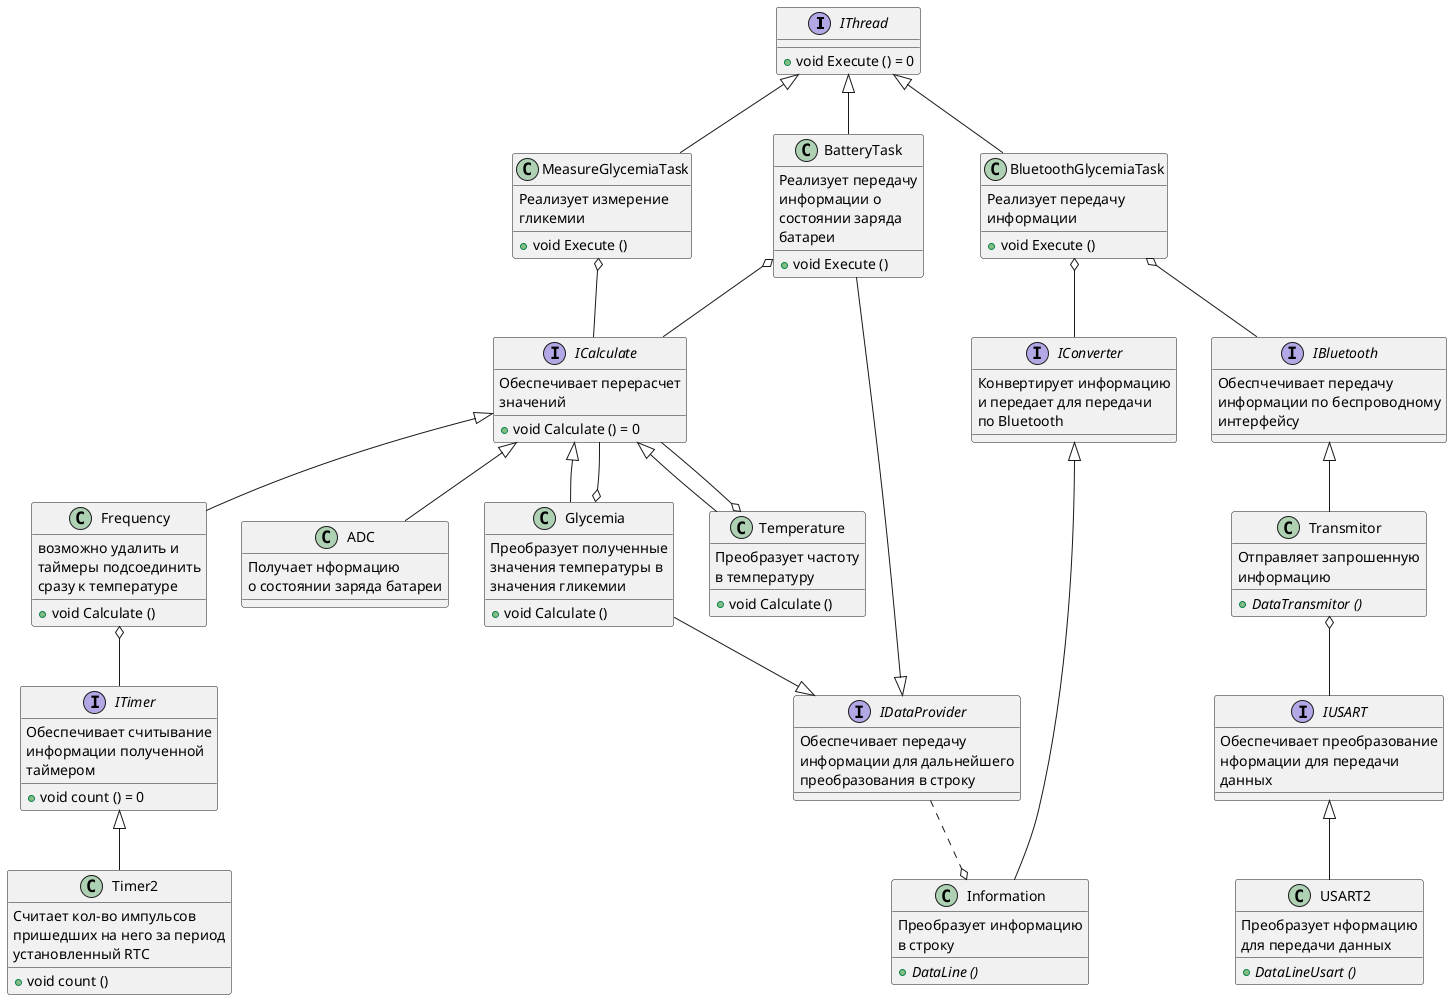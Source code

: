 @startuml main 

interface IThread
{
    + void Execute () = 0
}
class MeasureGlycemiaTask
{
    Реализует измерение
    гликемии

    + void Execute ()
}
class Glycemia
{
    Преобразует полученные
    значения температуры в
    значения гликемии

     + void Calculate ()
}

class Temperature
{
    Преобразует частоту
    в температуру

     + void Calculate ()
}

class Frequency
{
     возможно удалить и 
     таймеры подсоединить
     сразу к температуре
     
     + void Calculate ()
}

IThread <|-down- MeasureGlycemiaTask
ICalculate -up-o MeasureGlycemiaTask
ICalculate <|-- Glycemia
ICalculate --o Glycemia
Temperature -up-|> ICalculate
ICalculate --o Temperature
Frequency -up-|> ICalculate

class BluetoothGlycemiaTask
{
    Реализует передачу
    информации

     + void Execute ()
}
class USART2
{
    Преобразует нформацию
    для передачи данных
    
    + {abstract} DataLineUsart ()
}
class Transmitor
{
    Отправляет запрошенную
    информацию
    
    + {abstract} DataTransmitor ()
}
interface ICalculate
{
    Обеспечивает перерасчет
    значений

    + void Calculate () = 0
}

class Information
{
    Преобразует информацию
    в строку
    
    + {abstract} DataLine ()
}
interface IBluetooth
{
    Обеспчечивает передачу 
    информации по беспроводному
    интерфейсу
}
interface IUSART
{
    Обеспечивает преобразование 
    нформации для передачи 
    данных
}
interface IConverter
{
    Конвертирует информацию 
    и передает для передачи 
    по Bluetooth
}
interface IDataProvider
{
    Обеспечивает передачу 
    информации для дальнейшего 
    преобразования в строку
}

IThread <|-- BluetoothGlycemiaTask
BluetoothGlycemiaTask o-- IBluetooth
Transmitor -up-|> IBluetooth
IUSART -up-o Transmitor
USART2 -up-|> IUSART
Information -up-|> IConverter
IConverter -up-o BluetoothGlycemiaTask
Information o.up.IDataProvider
Glycemia --|> IDataProvider



interface ITimer
{
    Обеспечивает считывание
    информации полученной
    таймером

    + void count () = 0
}
class Timer2
{
    Считает кол-во импульсов
    пришедших на него за период 
    установленный RTC

    + void count ()
}

ITimer -up-o Frequency
Timer2 -up-|> ITimer

class BatteryTask
{
    Реализует передачу
    информации о
    состоянии заряда
    батареи

     + void Execute ()
}
class ADC
{
    Получает нформацию
    о состоянии заряда батареи
}

IThread <|-- BatteryTask
ICalculate -up-o BatteryTask
ICalculate <|-- ADC


BatteryTask --|> IDataProvider

@enduml
// необходимо добавить классы и интерфейсы
// для передачи информации о состоянии
//батареи по Bluetooth